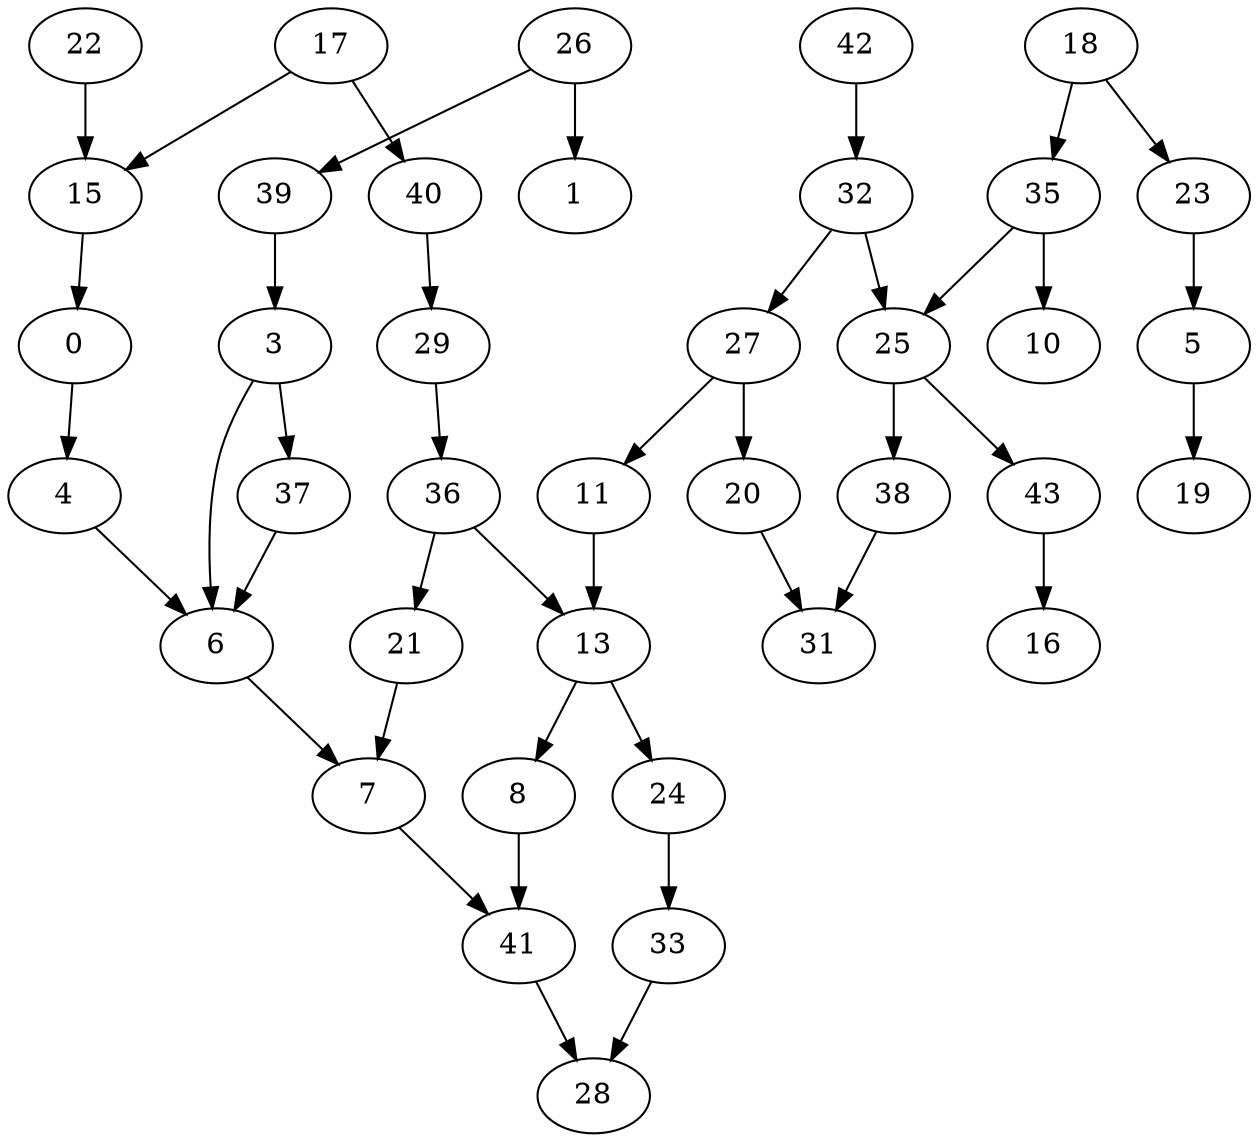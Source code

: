 strict digraph "" {
	0 -> 4;
	4 -> 6;
	6 -> 7;
	7 -> 41;
	41 -> 28;
	17 -> 15;
	17 -> 40;
	15 -> 0;
	40 -> 29;
	22 -> 15;
	29 -> 36;
	36 -> 13;
	36 -> 21;
	3 -> 6;
	3 -> 37;
	37 -> 6;
	5 -> 19;
	8 -> 41;
	18 -> 23;
	18 -> 35;
	23 -> 5;
	35 -> 25;
	35 -> 10;
	42 -> 32;
	32 -> 25;
	32 -> 27;
	25 -> 38;
	25 -> 43;
	27 -> 11;
	27 -> 20;
	11 -> 13;
	13 -> 8;
	13 -> 24;
	24 -> 33;
	33 -> 28;
	26 -> 1;
	26 -> 39;
	39 -> 3;
	21 -> 7;
	38 -> 31;
	43 -> 16;
	20 -> 31;
}
